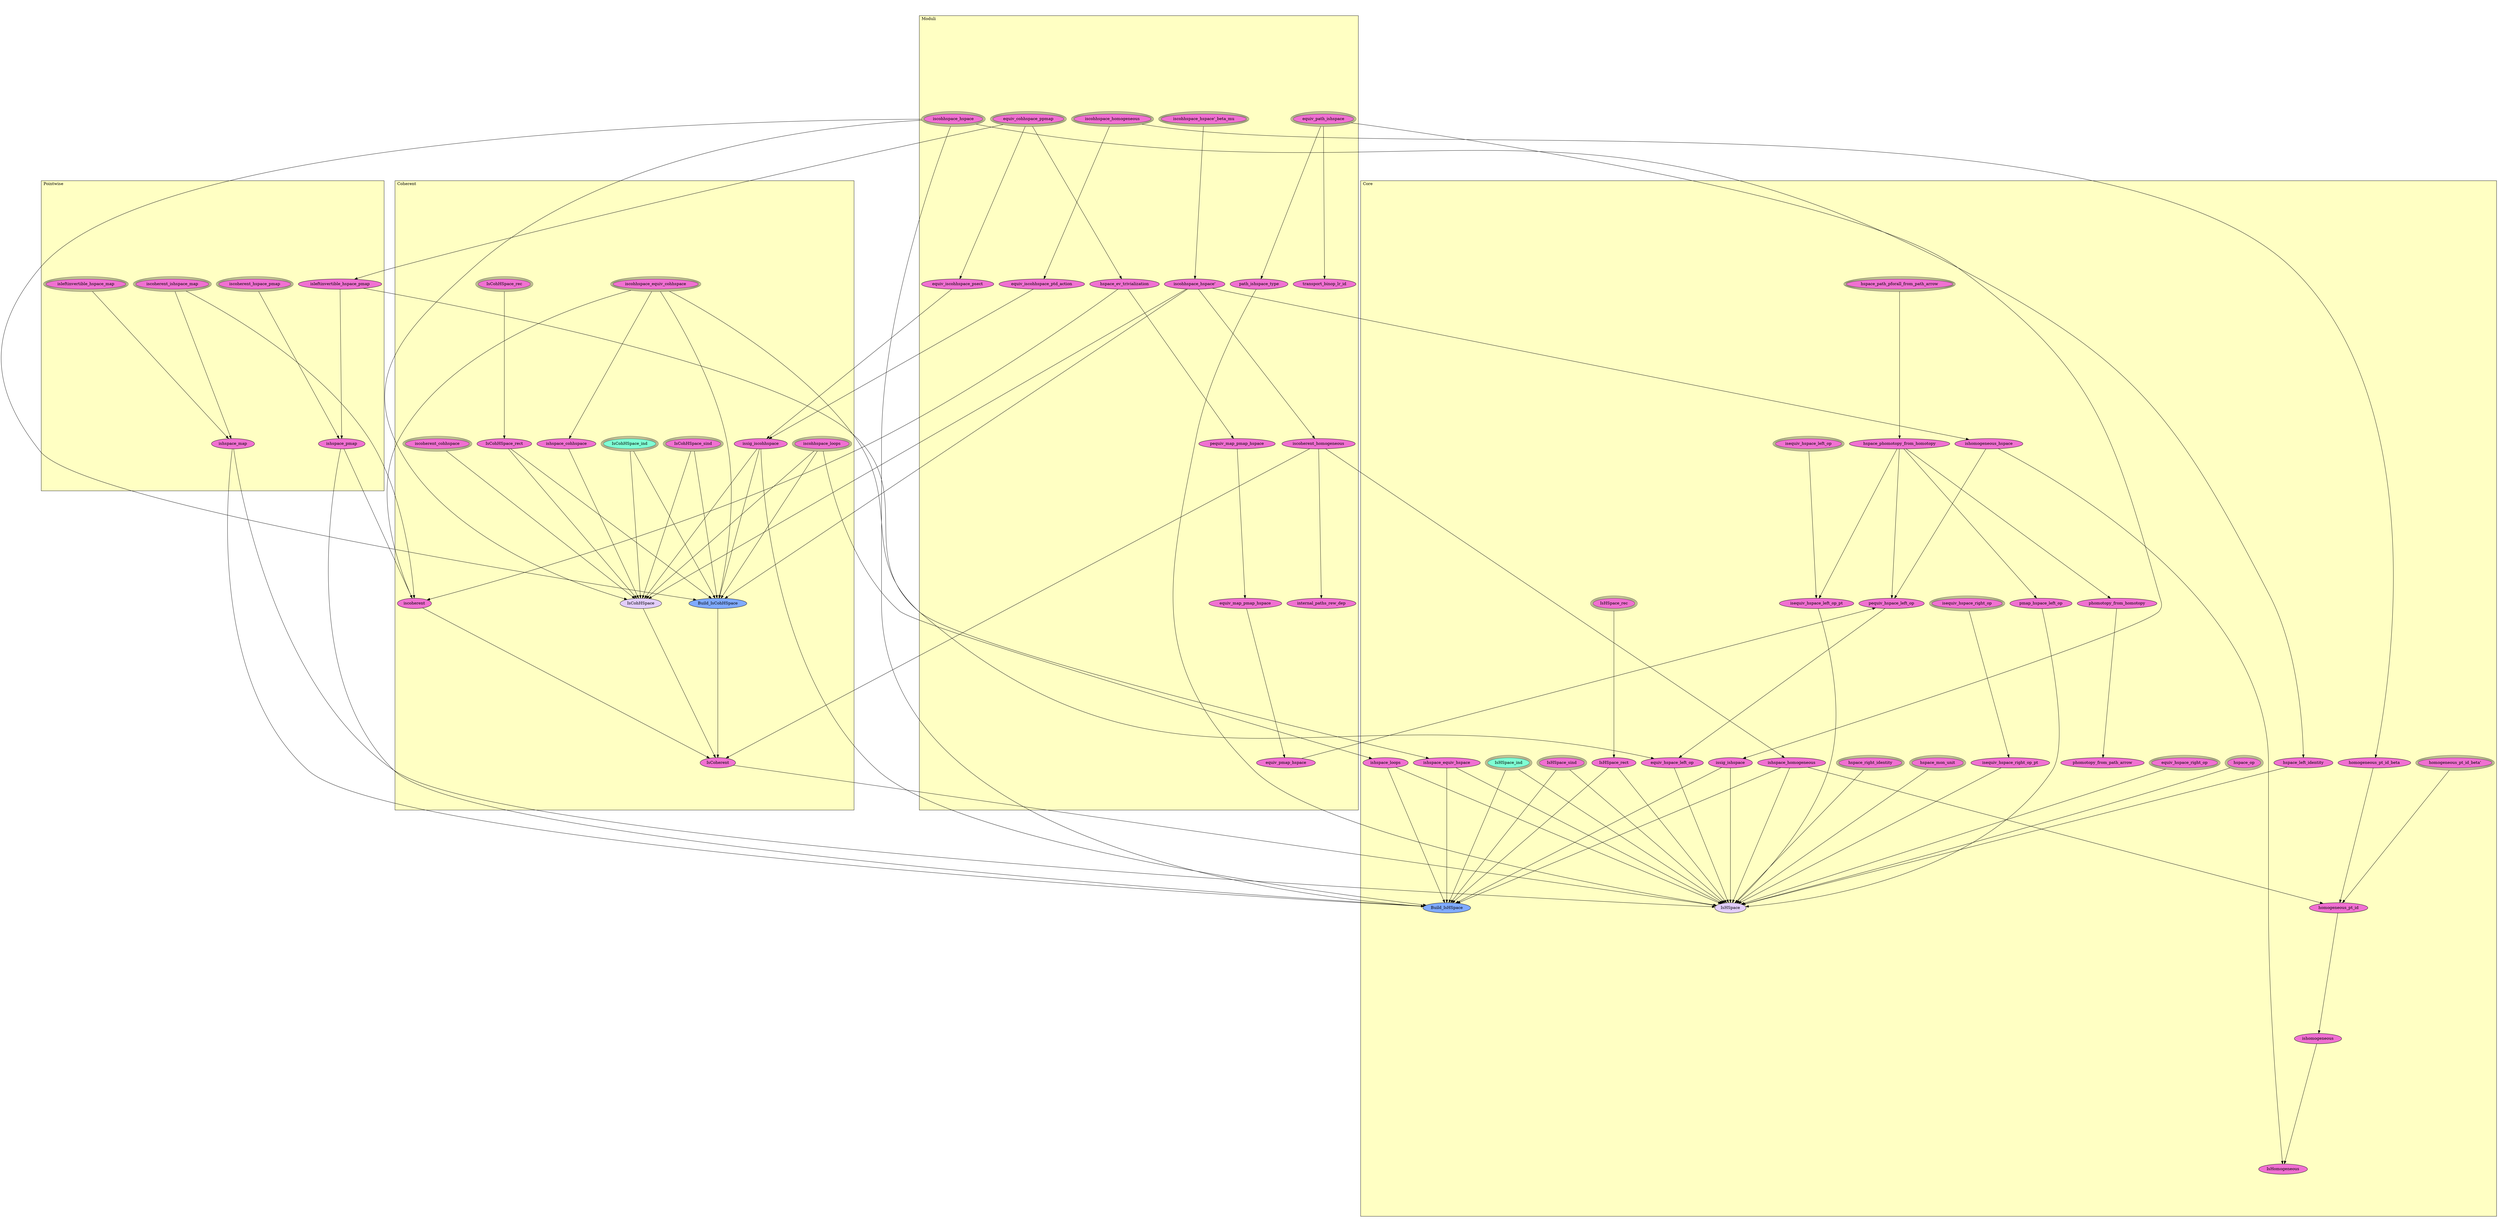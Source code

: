 digraph HoTT_Homotopy_HSpace {
  graph [ratio=0.5]
  node [style=filled]
Pointwise_isleftinvertible_hspace_pmap [label="isleftinvertible_hspace_pmap", URL=<Pointwise.html#isleftinvertible_hspace_pmap>, fillcolor="#F070D1"] ;
Pointwise_iscoherent_hspace_pmap [label="iscoherent_hspace_pmap", URL=<Pointwise.html#iscoherent_hspace_pmap>, peripheries=3, fillcolor="#F070D1"] ;
Pointwise_ishspace_pmap [label="ishspace_pmap", URL=<Pointwise.html#ishspace_pmap>, fillcolor="#F070D1"] ;
Pointwise_isleftinvertible_hspace_map [label="isleftinvertible_hspace_map", URL=<Pointwise.html#isleftinvertible_hspace_map>, peripheries=3, fillcolor="#F070D1"] ;
Pointwise_iscoherent_ishspace_map [label="iscoherent_ishspace_map", URL=<Pointwise.html#iscoherent_ishspace_map>, peripheries=3, fillcolor="#F070D1"] ;
Pointwise_ishspace_map [label="ishspace_map", URL=<Pointwise.html#ishspace_map>, fillcolor="#F070D1"] ;
Moduli_iscohhspace_hspace [label="iscohhspace_hspace", URL=<Moduli.html#iscohhspace_hspace>, peripheries=3, fillcolor="#F070D1"] ;
Moduli_iscohhspace_hspace__beta_mu [label="iscohhspace_hspace'_beta_mu", URL=<Moduli.html#iscohhspace_hspace'_beta_mu>, peripheries=3, fillcolor="#F070D1"] ;
Moduli_iscohhspace_hspace_ [label="iscohhspace_hspace'", URL=<Moduli.html#iscohhspace_hspace'>, fillcolor="#F070D1"] ;
Moduli_iscoherent_homogeneous [label="iscoherent_homogeneous", URL=<Moduli.html#iscoherent_homogeneous>, fillcolor="#F070D1"] ;
Moduli_internal_paths_rew_dep [label="internal_paths_rew_dep", URL=<Moduli.html#internal_paths_rew_dep>, fillcolor="#F070D1"] ;
Moduli_iscohhspace_homogeneous [label="iscohhspace_homogeneous", URL=<Moduli.html#iscohhspace_homogeneous>, peripheries=3, fillcolor="#F070D1"] ;
Moduli_equiv_iscohhspace_ptd_action [label="equiv_iscohhspace_ptd_action", URL=<Moduli.html#equiv_iscohhspace_ptd_action>, fillcolor="#F070D1"] ;
Moduli_equiv_cohhspace_ppmap [label="equiv_cohhspace_ppmap", URL=<Moduli.html#equiv_cohhspace_ppmap>, peripheries=3, fillcolor="#F070D1"] ;
Moduli_hspace_ev_trivialization [label="hspace_ev_trivialization", URL=<Moduli.html#hspace_ev_trivialization>, fillcolor="#F070D1"] ;
Moduli_pequiv_map_pmap_hspace [label="pequiv_map_pmap_hspace", URL=<Moduli.html#pequiv_map_pmap_hspace>, fillcolor="#F070D1"] ;
Moduli_equiv_map_pmap_hspace [label="equiv_map_pmap_hspace", URL=<Moduli.html#equiv_map_pmap_hspace>, fillcolor="#F070D1"] ;
Moduli_equiv_pmap_hspace [label="equiv_pmap_hspace", URL=<Moduli.html#equiv_pmap_hspace>, fillcolor="#F070D1"] ;
Moduli_equiv_iscohhspace_psect [label="equiv_iscohhspace_psect", URL=<Moduli.html#equiv_iscohhspace_psect>, fillcolor="#F070D1"] ;
Moduli_equiv_path_ishspace [label="equiv_path_ishspace", URL=<Moduli.html#equiv_path_ishspace>, peripheries=3, fillcolor="#F070D1"] ;
Moduli_transport_binop_lr_id [label="transport_binop_lr_id", URL=<Moduli.html#transport_binop_lr_id>, fillcolor="#F070D1"] ;
Moduli_path_ishspace_type [label="path_ishspace_type", URL=<Moduli.html#path_ishspace_type>, fillcolor="#F070D1"] ;
Core_ishspace_loops [label="ishspace_loops", URL=<Core.html#ishspace_loops>, fillcolor="#F070D1"] ;
Core_ishspace_equiv_hspace [label="ishspace_equiv_hspace", URL=<Core.html#ishspace_equiv_hspace>, fillcolor="#F070D1"] ;
Core_hspace_path_pforall_from_path_arrow [label="hspace_path_pforall_from_path_arrow", URL=<Core.html#hspace_path_pforall_from_path_arrow>, peripheries=3, fillcolor="#F070D1"] ;
Core_hspace_phomotopy_from_homotopy [label="hspace_phomotopy_from_homotopy", URL=<Core.html#hspace_phomotopy_from_homotopy>, fillcolor="#F070D1"] ;
Core_phomotopy_from_homotopy [label="phomotopy_from_homotopy", URL=<Core.html#phomotopy_from_homotopy>, fillcolor="#F070D1"] ;
Core_phomotopy_from_path_arrow [label="phomotopy_from_path_arrow", URL=<Core.html#phomotopy_from_path_arrow>, fillcolor="#F070D1"] ;
Core_ishomogeneous_hspace [label="ishomogeneous_hspace", URL=<Core.html#ishomogeneous_hspace>, fillcolor="#F070D1"] ;
Core_ishspace_homogeneous [label="ishspace_homogeneous", URL=<Core.html#ishspace_homogeneous>, fillcolor="#F070D1"] ;
Core_homogeneous_pt_id_beta_ [label="homogeneous_pt_id_beta'", URL=<Core.html#homogeneous_pt_id_beta'>, peripheries=3, fillcolor="#F070D1"] ;
Core_homogeneous_pt_id_beta [label="homogeneous_pt_id_beta", URL=<Core.html#homogeneous_pt_id_beta>, fillcolor="#F070D1"] ;
Core_homogeneous_pt_id [label="homogeneous_pt_id", URL=<Core.html#homogeneous_pt_id>, fillcolor="#F070D1"] ;
Core_ishomogeneous [label="ishomogeneous", URL=<Core.html#ishomogeneous>, fillcolor="#F070D1"] ;
Core_IsHomogeneous [label="IsHomogeneous", URL=<Core.html#IsHomogeneous>, fillcolor="#F070D1"] ;
Core_isequiv_hspace_right_op [label="isequiv_hspace_right_op", URL=<Core.html#isequiv_hspace_right_op>, peripheries=3, fillcolor="#F070D1"] ;
Core_isequiv_hspace_left_op [label="isequiv_hspace_left_op", URL=<Core.html#isequiv_hspace_left_op>, peripheries=3, fillcolor="#F070D1"] ;
Core_pequiv_hspace_left_op [label="pequiv_hspace_left_op", URL=<Core.html#pequiv_hspace_left_op>, fillcolor="#F070D1"] ;
Core_pmap_hspace_left_op [label="pmap_hspace_left_op", URL=<Core.html#pmap_hspace_left_op>, fillcolor="#F070D1"] ;
Core_equiv_hspace_right_op [label="equiv_hspace_right_op", URL=<Core.html#equiv_hspace_right_op>, peripheries=3, fillcolor="#F070D1"] ;
Core_equiv_hspace_left_op [label="equiv_hspace_left_op", URL=<Core.html#equiv_hspace_left_op>, fillcolor="#F070D1"] ;
Core_isequiv_hspace_right_op_pt [label="isequiv_hspace_right_op_pt", URL=<Core.html#isequiv_hspace_right_op_pt>, fillcolor="#F070D1"] ;
Core_isequiv_hspace_left_op_pt [label="isequiv_hspace_left_op_pt", URL=<Core.html#isequiv_hspace_left_op_pt>, fillcolor="#F070D1"] ;
Core_issig_ishspace [label="issig_ishspace", URL=<Core.html#issig_ishspace>, fillcolor="#F070D1"] ;
Core_hspace_mon_unit [label="hspace_mon_unit", URL=<Core.html#hspace_mon_unit>, peripheries=3, fillcolor="#F070D1"] ;
Core_hspace_right_identity [label="hspace_right_identity", URL=<Core.html#hspace_right_identity>, peripheries=3, fillcolor="#F070D1"] ;
Core_hspace_left_identity [label="hspace_left_identity", URL=<Core.html#hspace_left_identity>, fillcolor="#F070D1"] ;
Core_hspace_op [label="hspace_op", URL=<Core.html#hspace_op>, peripheries=3, fillcolor="#F070D1"] ;
Core_IsHSpace_sind [label="IsHSpace_sind", URL=<Core.html#IsHSpace_sind>, peripheries=3, fillcolor="#F070D1"] ;
Core_IsHSpace_rec [label="IsHSpace_rec", URL=<Core.html#IsHSpace_rec>, peripheries=3, fillcolor="#F070D1"] ;
Core_IsHSpace_ind [label="IsHSpace_ind", URL=<Core.html#IsHSpace_ind>, peripheries=3, fillcolor="#7FFFD4"] ;
Core_IsHSpace_rect [label="IsHSpace_rect", URL=<Core.html#IsHSpace_rect>, fillcolor="#F070D1"] ;
Core_Build_IsHSpace [label="Build_IsHSpace", URL=<Core.html#Build_IsHSpace>, fillcolor="#7FAAFF"] ;
Core_IsHSpace [label="IsHSpace", URL=<Core.html#IsHSpace>, fillcolor="#E2CDFA"] ;
Coherent_iscohhspace_loops [label="iscohhspace_loops", URL=<Coherent.html#iscohhspace_loops>, peripheries=3, fillcolor="#F070D1"] ;
Coherent_iscohhspace_equiv_cohhspace [label="iscohhspace_equiv_cohhspace", URL=<Coherent.html#iscohhspace_equiv_cohhspace>, peripheries=3, fillcolor="#F070D1"] ;
Coherent_issig_iscohhspace [label="issig_iscohhspace", URL=<Coherent.html#issig_iscohhspace>, fillcolor="#F070D1"] ;
Coherent_iscoherent_cohhspace [label="iscoherent_cohhspace", URL=<Coherent.html#iscoherent_cohhspace>, peripheries=3, fillcolor="#F070D1"] ;
Coherent_ishspace_cohhspace [label="ishspace_cohhspace", URL=<Coherent.html#ishspace_cohhspace>, fillcolor="#F070D1"] ;
Coherent_IsCohHSpace_sind [label="IsCohHSpace_sind", URL=<Coherent.html#IsCohHSpace_sind>, peripheries=3, fillcolor="#F070D1"] ;
Coherent_IsCohHSpace_rec [label="IsCohHSpace_rec", URL=<Coherent.html#IsCohHSpace_rec>, peripheries=3, fillcolor="#F070D1"] ;
Coherent_IsCohHSpace_ind [label="IsCohHSpace_ind", URL=<Coherent.html#IsCohHSpace_ind>, peripheries=3, fillcolor="#7FFFD4"] ;
Coherent_IsCohHSpace_rect [label="IsCohHSpace_rect", URL=<Coherent.html#IsCohHSpace_rect>, fillcolor="#F070D1"] ;
Coherent_Build_IsCohHSpace [label="Build_IsCohHSpace", URL=<Coherent.html#Build_IsCohHSpace>, fillcolor="#7FAAFF"] ;
Coherent_IsCohHSpace [label="IsCohHSpace", URL=<Coherent.html#IsCohHSpace>, fillcolor="#E2CDFA"] ;
Coherent_iscoherent [label="iscoherent", URL=<Coherent.html#iscoherent>, fillcolor="#F070D1"] ;
Coherent_IsCoherent [label="IsCoherent", URL=<Coherent.html#IsCoherent>, fillcolor="#F070D1"] ;
  Pointwise_isleftinvertible_hspace_pmap -> Pointwise_ishspace_pmap [] ;
  Pointwise_isleftinvertible_hspace_pmap -> Core_equiv_hspace_left_op [] ;
  Pointwise_iscoherent_hspace_pmap -> Pointwise_ishspace_pmap [] ;
  Pointwise_ishspace_pmap -> Core_Build_IsHSpace [] ;
  Pointwise_ishspace_pmap -> Coherent_iscoherent [] ;
  Pointwise_isleftinvertible_hspace_map -> Pointwise_ishspace_map [] ;
  Pointwise_iscoherent_ishspace_map -> Pointwise_ishspace_map [] ;
  Pointwise_iscoherent_ishspace_map -> Coherent_iscoherent [] ;
  Pointwise_ishspace_map -> Core_Build_IsHSpace [] ;
  Pointwise_ishspace_map -> Core_IsHSpace [] ;
  Moduli_iscohhspace_hspace -> Core_hspace_left_identity [] ;
  Moduli_iscohhspace_hspace -> Core_Build_IsHSpace [] ;
  Moduli_iscohhspace_hspace -> Coherent_Build_IsCohHSpace [] ;
  Moduli_iscohhspace_hspace -> Coherent_IsCohHSpace [] ;
  Moduli_iscohhspace_hspace__beta_mu -> Moduli_iscohhspace_hspace_ [] ;
  Moduli_iscohhspace_hspace_ -> Moduli_iscoherent_homogeneous [] ;
  Moduli_iscohhspace_hspace_ -> Core_ishomogeneous_hspace [] ;
  Moduli_iscohhspace_hspace_ -> Coherent_Build_IsCohHSpace [] ;
  Moduli_iscohhspace_hspace_ -> Coherent_IsCohHSpace [] ;
  Moduli_iscoherent_homogeneous -> Moduli_internal_paths_rew_dep [] ;
  Moduli_iscoherent_homogeneous -> Core_ishspace_homogeneous [] ;
  Moduli_iscoherent_homogeneous -> Coherent_IsCoherent [] ;
  Moduli_iscohhspace_homogeneous -> Moduli_equiv_iscohhspace_ptd_action [] ;
  Moduli_iscohhspace_homogeneous -> Core_homogeneous_pt_id_beta [] ;
  Moduli_equiv_iscohhspace_ptd_action -> Coherent_issig_iscohhspace [] ;
  Moduli_equiv_cohhspace_ppmap -> Pointwise_isleftinvertible_hspace_pmap [] ;
  Moduli_equiv_cohhspace_ppmap -> Moduli_hspace_ev_trivialization [] ;
  Moduli_equiv_cohhspace_ppmap -> Moduli_equiv_iscohhspace_psect [] ;
  Moduli_hspace_ev_trivialization -> Moduli_pequiv_map_pmap_hspace [] ;
  Moduli_hspace_ev_trivialization -> Coherent_iscoherent [] ;
  Moduli_pequiv_map_pmap_hspace -> Moduli_equiv_map_pmap_hspace [] ;
  Moduli_equiv_map_pmap_hspace -> Moduli_equiv_pmap_hspace [] ;
  Moduli_equiv_pmap_hspace -> Core_pequiv_hspace_left_op [] ;
  Moduli_equiv_iscohhspace_psect -> Coherent_issig_iscohhspace [] ;
  Moduli_equiv_path_ishspace -> Moduli_transport_binop_lr_id [] ;
  Moduli_equiv_path_ishspace -> Moduli_path_ishspace_type [] ;
  Moduli_equiv_path_ishspace -> Core_issig_ishspace [] ;
  Moduli_path_ishspace_type -> Core_IsHSpace [] ;
  Core_ishspace_loops -> Core_Build_IsHSpace [] ;
  Core_ishspace_loops -> Core_IsHSpace [] ;
  Core_ishspace_equiv_hspace -> Core_Build_IsHSpace [] ;
  Core_ishspace_equiv_hspace -> Core_IsHSpace [] ;
  Core_hspace_path_pforall_from_path_arrow -> Core_hspace_phomotopy_from_homotopy [] ;
  Core_hspace_phomotopy_from_homotopy -> Core_phomotopy_from_homotopy [] ;
  Core_hspace_phomotopy_from_homotopy -> Core_pequiv_hspace_left_op [] ;
  Core_hspace_phomotopy_from_homotopy -> Core_pmap_hspace_left_op [] ;
  Core_hspace_phomotopy_from_homotopy -> Core_isequiv_hspace_left_op_pt [] ;
  Core_phomotopy_from_homotopy -> Core_phomotopy_from_path_arrow [] ;
  Core_ishomogeneous_hspace -> Core_IsHomogeneous [] ;
  Core_ishomogeneous_hspace -> Core_pequiv_hspace_left_op [] ;
  Core_ishspace_homogeneous -> Core_homogeneous_pt_id [] ;
  Core_ishspace_homogeneous -> Core_Build_IsHSpace [] ;
  Core_ishspace_homogeneous -> Core_IsHSpace [] ;
  Core_homogeneous_pt_id_beta_ -> Core_homogeneous_pt_id [] ;
  Core_homogeneous_pt_id_beta -> Core_homogeneous_pt_id [] ;
  Core_homogeneous_pt_id -> Core_ishomogeneous [] ;
  Core_ishomogeneous -> Core_IsHomogeneous [] ;
  Core_isequiv_hspace_right_op -> Core_isequiv_hspace_right_op_pt [] ;
  Core_isequiv_hspace_left_op -> Core_isequiv_hspace_left_op_pt [] ;
  Core_pequiv_hspace_left_op -> Core_equiv_hspace_left_op [] ;
  Core_pmap_hspace_left_op -> Core_IsHSpace [] ;
  Core_equiv_hspace_right_op -> Core_IsHSpace [] ;
  Core_equiv_hspace_left_op -> Core_IsHSpace [] ;
  Core_isequiv_hspace_right_op_pt -> Core_IsHSpace [] ;
  Core_isequiv_hspace_left_op_pt -> Core_IsHSpace [] ;
  Core_issig_ishspace -> Core_Build_IsHSpace [] ;
  Core_issig_ishspace -> Core_IsHSpace [] ;
  Core_hspace_mon_unit -> Core_IsHSpace [] ;
  Core_hspace_right_identity -> Core_IsHSpace [] ;
  Core_hspace_left_identity -> Core_IsHSpace [] ;
  Core_hspace_op -> Core_IsHSpace [] ;
  Core_IsHSpace_sind -> Core_Build_IsHSpace [] ;
  Core_IsHSpace_sind -> Core_IsHSpace [] ;
  Core_IsHSpace_rec -> Core_IsHSpace_rect [] ;
  Core_IsHSpace_ind -> Core_Build_IsHSpace [] ;
  Core_IsHSpace_ind -> Core_IsHSpace [] ;
  Core_IsHSpace_rect -> Core_Build_IsHSpace [] ;
  Core_IsHSpace_rect -> Core_IsHSpace [] ;
  Coherent_iscohhspace_loops -> Core_ishspace_loops [] ;
  Coherent_iscohhspace_loops -> Coherent_Build_IsCohHSpace [] ;
  Coherent_iscohhspace_loops -> Coherent_IsCohHSpace [] ;
  Coherent_iscohhspace_equiv_cohhspace -> Core_ishspace_equiv_hspace [] ;
  Coherent_iscohhspace_equiv_cohhspace -> Coherent_ishspace_cohhspace [] ;
  Coherent_iscohhspace_equiv_cohhspace -> Coherent_Build_IsCohHSpace [] ;
  Coherent_iscohhspace_equiv_cohhspace -> Coherent_iscoherent [] ;
  Coherent_issig_iscohhspace -> Core_Build_IsHSpace [] ;
  Coherent_issig_iscohhspace -> Coherent_Build_IsCohHSpace [] ;
  Coherent_issig_iscohhspace -> Coherent_IsCohHSpace [] ;
  Coherent_iscoherent_cohhspace -> Coherent_IsCohHSpace [] ;
  Coherent_ishspace_cohhspace -> Coherent_IsCohHSpace [] ;
  Coherent_IsCohHSpace_sind -> Coherent_Build_IsCohHSpace [] ;
  Coherent_IsCohHSpace_sind -> Coherent_IsCohHSpace [] ;
  Coherent_IsCohHSpace_rec -> Coherent_IsCohHSpace_rect [] ;
  Coherent_IsCohHSpace_ind -> Coherent_Build_IsCohHSpace [] ;
  Coherent_IsCohHSpace_ind -> Coherent_IsCohHSpace [] ;
  Coherent_IsCohHSpace_rect -> Coherent_Build_IsCohHSpace [] ;
  Coherent_IsCohHSpace_rect -> Coherent_IsCohHSpace [] ;
  Coherent_Build_IsCohHSpace -> Coherent_IsCoherent [] ;
  Coherent_IsCohHSpace -> Coherent_IsCoherent [] ;
  Coherent_iscoherent -> Coherent_IsCoherent [] ;
  Coherent_IsCoherent -> Core_IsHSpace [] ;
subgraph cluster_Pointwise { label="Pointwise"; fillcolor="#FFFFC3"; labeljust=l; style=filled 
Pointwise_ishspace_map; Pointwise_iscoherent_ishspace_map; Pointwise_isleftinvertible_hspace_map; Pointwise_ishspace_pmap; Pointwise_iscoherent_hspace_pmap; Pointwise_isleftinvertible_hspace_pmap; };
subgraph cluster_Coherent { label="Coherent"; fillcolor="#FFFFC3"; labeljust=l; style=filled 
Coherent_IsCoherent; Coherent_iscoherent; Coherent_IsCohHSpace; Coherent_Build_IsCohHSpace; Coherent_IsCohHSpace_rect; Coherent_IsCohHSpace_ind; Coherent_IsCohHSpace_rec; Coherent_IsCohHSpace_sind; Coherent_ishspace_cohhspace; Coherent_iscoherent_cohhspace; Coherent_issig_iscohhspace; Coherent_iscohhspace_equiv_cohhspace; Coherent_iscohhspace_loops; };
subgraph cluster_Moduli { label="Moduli"; fillcolor="#FFFFC3"; labeljust=l; style=filled 
Moduli_path_ishspace_type; Moduli_transport_binop_lr_id; Moduli_equiv_path_ishspace; Moduli_equiv_iscohhspace_psect; Moduli_equiv_pmap_hspace; Moduli_equiv_map_pmap_hspace; Moduli_pequiv_map_pmap_hspace; Moduli_hspace_ev_trivialization; Moduli_equiv_cohhspace_ppmap; Moduli_equiv_iscohhspace_ptd_action; Moduli_iscohhspace_homogeneous; Moduli_internal_paths_rew_dep; Moduli_iscoherent_homogeneous; Moduli_iscohhspace_hspace_; Moduli_iscohhspace_hspace__beta_mu; Moduli_iscohhspace_hspace; };
subgraph cluster_Core { label="Core"; fillcolor="#FFFFC3"; labeljust=l; style=filled 
Core_IsHSpace; Core_Build_IsHSpace; Core_IsHSpace_rect; Core_IsHSpace_ind; Core_IsHSpace_rec; Core_IsHSpace_sind; Core_hspace_op; Core_hspace_left_identity; Core_hspace_right_identity; Core_hspace_mon_unit; Core_issig_ishspace; Core_isequiv_hspace_left_op_pt; Core_isequiv_hspace_right_op_pt; Core_equiv_hspace_left_op; Core_equiv_hspace_right_op; Core_pmap_hspace_left_op; Core_pequiv_hspace_left_op; Core_isequiv_hspace_left_op; Core_isequiv_hspace_right_op; Core_IsHomogeneous; Core_ishomogeneous; Core_homogeneous_pt_id; Core_homogeneous_pt_id_beta; Core_homogeneous_pt_id_beta_; Core_ishspace_homogeneous; Core_ishomogeneous_hspace; Core_phomotopy_from_path_arrow; Core_phomotopy_from_homotopy; Core_hspace_phomotopy_from_homotopy; Core_hspace_path_pforall_from_path_arrow; Core_ishspace_equiv_hspace; Core_ishspace_loops; };
} /* END */
